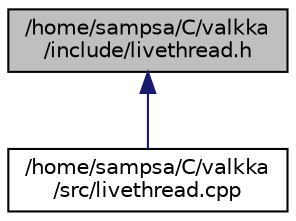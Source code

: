 digraph "/home/sampsa/C/valkka/include/livethread.h"
{
  edge [fontname="Helvetica",fontsize="10",labelfontname="Helvetica",labelfontsize="10"];
  node [fontname="Helvetica",fontsize="10",shape=record];
  Node71 [label="/home/sampsa/C/valkka\l/include/livethread.h",height=0.2,width=0.4,color="black", fillcolor="grey75", style="filled", fontcolor="black"];
  Node71 -> Node72 [dir="back",color="midnightblue",fontsize="10",style="solid",fontname="Helvetica"];
  Node72 [label="/home/sampsa/C/valkka\l/src/livethread.cpp",height=0.2,width=0.4,color="black", fillcolor="white", style="filled",URL="$livethread_8cpp.html",tooltip="A live555 thread. "];
}
